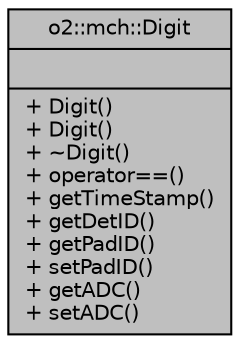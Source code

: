 digraph "o2::mch::Digit"
{
 // INTERACTIVE_SVG=YES
  bgcolor="transparent";
  edge [fontname="Helvetica",fontsize="10",labelfontname="Helvetica",labelfontsize="10"];
  node [fontname="Helvetica",fontsize="10",shape=record];
  Node1 [label="{o2::mch::Digit\n||+ Digit()\l+ Digit()\l+ ~Digit()\l+ operator==()\l+ getTimeStamp()\l+ getDetID()\l+ getPadID()\l+ setPadID()\l+ getADC()\l+ setADC()\l}",height=0.2,width=0.4,color="black", fillcolor="grey75", style="filled", fontcolor="black"];
}
